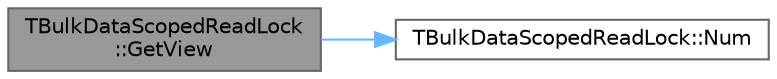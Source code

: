 digraph "TBulkDataScopedReadLock::GetView"
{
 // INTERACTIVE_SVG=YES
 // LATEX_PDF_SIZE
  bgcolor="transparent";
  edge [fontname=Helvetica,fontsize=10,labelfontname=Helvetica,labelfontsize=10];
  node [fontname=Helvetica,fontsize=10,shape=box,height=0.2,width=0.4];
  rankdir="LR";
  Node1 [id="Node000001",label="TBulkDataScopedReadLock\l::GetView",height=0.2,width=0.4,color="gray40", fillcolor="grey60", style="filled", fontcolor="black",tooltip="Returns the bulkdata payload wrapped in a TConstArrayView64 for added safety."];
  Node1 -> Node2 [id="edge1_Node000001_Node000002",color="steelblue1",style="solid",tooltip=" "];
  Node2 [id="Node000002",label="TBulkDataScopedReadLock::Num",height=0.2,width=0.4,color="grey40", fillcolor="white", style="filled",URL="$dd/d83/classTBulkDataScopedReadLock.html#a37c2899009c428ae0a07410e8f1470ce",tooltip="Returns the number of elements in the bulkdata payload."];
}
